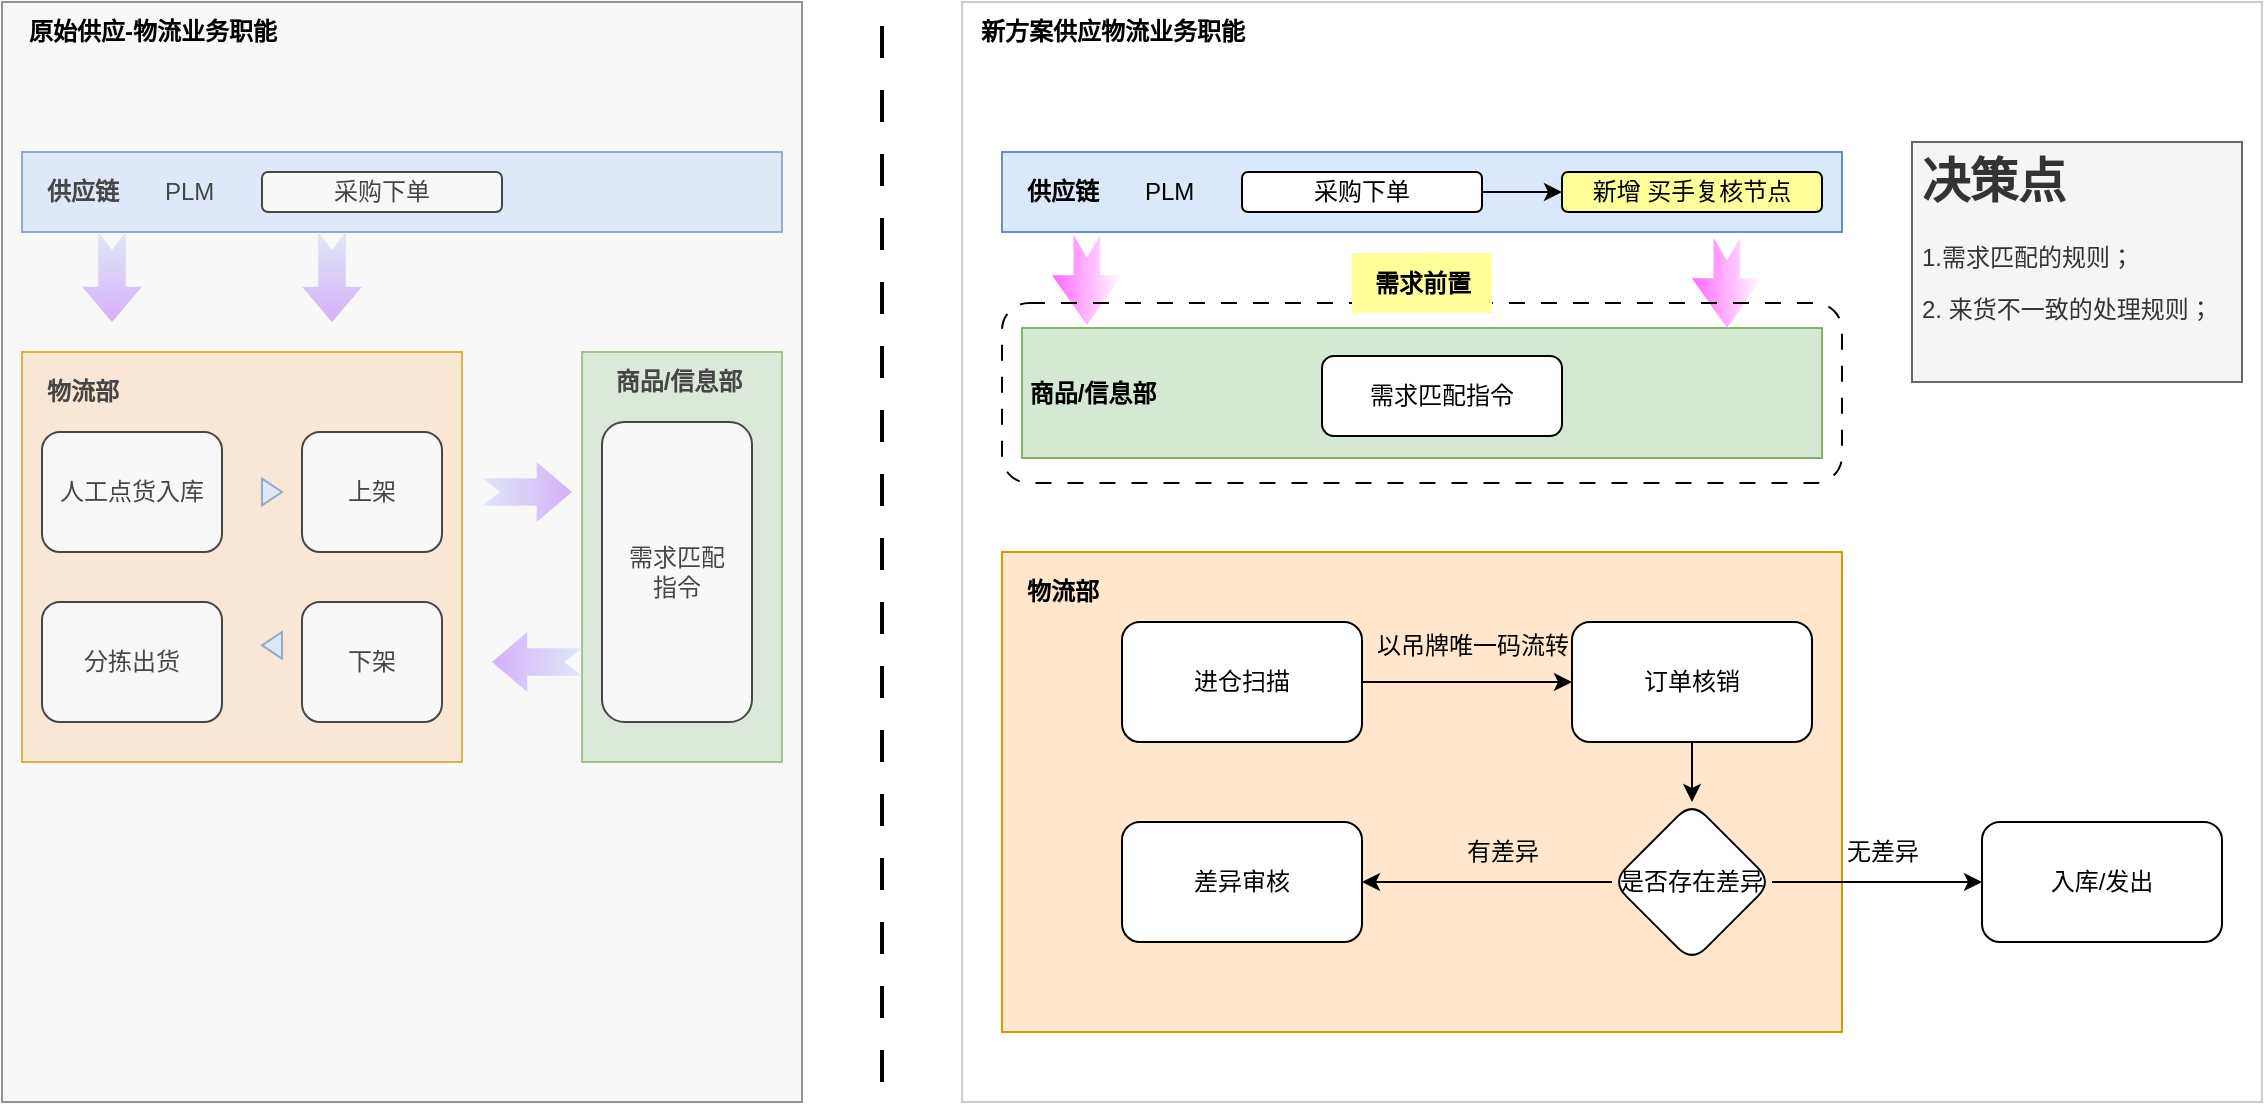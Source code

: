 <mxfile version="22.1.7" type="github">
  <diagram name="第 1 页" id="MfdU1NOvAqZ90NUEq-HO">
    <mxGraphModel dx="1655" dy="1004" grid="1" gridSize="10" guides="1" tooltips="1" connect="1" arrows="1" fold="1" page="1" pageScale="1" pageWidth="850" pageHeight="1100" math="0" shadow="0">
      <root>
        <mxCell id="0" />
        <mxCell id="1" parent="0" />
        <mxCell id="vt--YP0vScYUAHWYGEoM-1" value="" style="rounded=0;whiteSpace=wrap;html=1;strokeColor=#CCCCCC;" vertex="1" parent="1">
          <mxGeometry x="480" width="650" height="550" as="geometry" />
        </mxCell>
        <mxCell id="vt--YP0vScYUAHWYGEoM-2" value="" style="rounded=0;whiteSpace=wrap;html=1;fillColor=#dae8fc;strokeColor=#6c8ebf;" vertex="1" parent="1">
          <mxGeometry x="500" y="75" width="420" height="40" as="geometry" />
        </mxCell>
        <mxCell id="vt--YP0vScYUAHWYGEoM-3" value="供应链" style="text;html=1;align=center;verticalAlign=middle;resizable=0;points=[];autosize=1;strokeColor=none;fillColor=none;fontStyle=1" vertex="1" parent="1">
          <mxGeometry x="500" y="80" width="60" height="30" as="geometry" />
        </mxCell>
        <mxCell id="vt--YP0vScYUAHWYGEoM-4" value="PLM&amp;nbsp;" style="text;html=1;align=center;verticalAlign=middle;resizable=0;points=[];autosize=1;strokeColor=none;fillColor=none;" vertex="1" parent="1">
          <mxGeometry x="560" y="80" width="50" height="30" as="geometry" />
        </mxCell>
        <mxCell id="vt--YP0vScYUAHWYGEoM-8" value="" style="rounded=0;whiteSpace=wrap;html=1;fillColor=#ffe6cc;strokeColor=#d79b00;" vertex="1" parent="1">
          <mxGeometry x="500" y="275" width="420" height="240" as="geometry" />
        </mxCell>
        <mxCell id="vt--YP0vScYUAHWYGEoM-9" value="物流部" style="text;html=1;align=center;verticalAlign=middle;resizable=0;points=[];autosize=1;strokeColor=none;fillColor=none;fontStyle=1" vertex="1" parent="1">
          <mxGeometry x="500" y="280" width="60" height="30" as="geometry" />
        </mxCell>
        <mxCell id="vt--YP0vScYUAHWYGEoM-12" value="" style="edgeStyle=orthogonalEdgeStyle;rounded=0;orthogonalLoop=1;jettySize=auto;html=1;" edge="1" parent="1" source="vt--YP0vScYUAHWYGEoM-13" target="vt--YP0vScYUAHWYGEoM-18">
          <mxGeometry relative="1" as="geometry" />
        </mxCell>
        <mxCell id="vt--YP0vScYUAHWYGEoM-13" value="订单核销" style="rounded=1;whiteSpace=wrap;html=1;" vertex="1" parent="1">
          <mxGeometry x="785" y="310" width="120" height="60" as="geometry" />
        </mxCell>
        <mxCell id="vt--YP0vScYUAHWYGEoM-61" value="" style="edgeStyle=orthogonalEdgeStyle;rounded=0;orthogonalLoop=1;jettySize=auto;html=1;" edge="1" parent="1" source="vt--YP0vScYUAHWYGEoM-14" target="vt--YP0vScYUAHWYGEoM-60">
          <mxGeometry relative="1" as="geometry" />
        </mxCell>
        <mxCell id="vt--YP0vScYUAHWYGEoM-14" value="采购下单" style="rounded=1;whiteSpace=wrap;html=1;" vertex="1" parent="1">
          <mxGeometry x="620" y="85" width="120" height="20" as="geometry" />
        </mxCell>
        <mxCell id="vt--YP0vScYUAHWYGEoM-15" value="以吊牌唯一码流转" style="text;html=1;align=center;verticalAlign=middle;resizable=0;points=[];autosize=1;strokeColor=none;fillColor=none;" vertex="1" parent="1">
          <mxGeometry x="675" y="306.66" width="120" height="30" as="geometry" />
        </mxCell>
        <mxCell id="vt--YP0vScYUAHWYGEoM-16" value="" style="edgeStyle=orthogonalEdgeStyle;rounded=0;orthogonalLoop=1;jettySize=auto;html=1;" edge="1" parent="1" source="vt--YP0vScYUAHWYGEoM-18" target="vt--YP0vScYUAHWYGEoM-19">
          <mxGeometry relative="1" as="geometry" />
        </mxCell>
        <mxCell id="vt--YP0vScYUAHWYGEoM-17" value="" style="edgeStyle=orthogonalEdgeStyle;rounded=0;orthogonalLoop=1;jettySize=auto;html=1;" edge="1" parent="1" source="vt--YP0vScYUAHWYGEoM-18" target="vt--YP0vScYUAHWYGEoM-20">
          <mxGeometry relative="1" as="geometry" />
        </mxCell>
        <mxCell id="vt--YP0vScYUAHWYGEoM-18" value="是否存在差异" style="rhombus;whiteSpace=wrap;html=1;rounded=1;" vertex="1" parent="1">
          <mxGeometry x="805" y="400" width="80" height="80" as="geometry" />
        </mxCell>
        <mxCell id="vt--YP0vScYUAHWYGEoM-19" value="入库/发出" style="whiteSpace=wrap;html=1;rounded=1;" vertex="1" parent="1">
          <mxGeometry x="990" y="410" width="120" height="60" as="geometry" />
        </mxCell>
        <mxCell id="vt--YP0vScYUAHWYGEoM-20" value="差异审核" style="whiteSpace=wrap;html=1;rounded=1;" vertex="1" parent="1">
          <mxGeometry x="560" y="410" width="120" height="60" as="geometry" />
        </mxCell>
        <mxCell id="vt--YP0vScYUAHWYGEoM-21" value="" style="rounded=0;whiteSpace=wrap;html=1;fillColor=#d5e8d4;strokeColor=#82b366;" vertex="1" parent="1">
          <mxGeometry x="510" y="163" width="400" height="65" as="geometry" />
        </mxCell>
        <mxCell id="vt--YP0vScYUAHWYGEoM-29" value="" style="rounded=0;whiteSpace=wrap;html=1;gradientColor=none;strokeColor=#CCCCCC;" vertex="1" parent="1">
          <mxGeometry width="400" height="550" as="geometry" />
        </mxCell>
        <mxCell id="vt--YP0vScYUAHWYGEoM-30" value="" style="rounded=0;whiteSpace=wrap;html=1;fillColor=#dae8fc;strokeColor=#6c8ebf;" vertex="1" parent="1">
          <mxGeometry x="10" y="75" width="380" height="40" as="geometry" />
        </mxCell>
        <mxCell id="vt--YP0vScYUAHWYGEoM-31" value="供应链" style="text;html=1;align=center;verticalAlign=middle;resizable=0;points=[];autosize=1;strokeColor=none;fillColor=none;fontStyle=1" vertex="1" parent="1">
          <mxGeometry x="10" y="80" width="60" height="30" as="geometry" />
        </mxCell>
        <mxCell id="vt--YP0vScYUAHWYGEoM-32" value="PLM&amp;nbsp;" style="text;html=1;align=center;verticalAlign=middle;resizable=0;points=[];autosize=1;strokeColor=none;fillColor=none;" vertex="1" parent="1">
          <mxGeometry x="70" y="80" width="50" height="30" as="geometry" />
        </mxCell>
        <mxCell id="vt--YP0vScYUAHWYGEoM-33" value="采购下单" style="rounded=1;whiteSpace=wrap;html=1;" vertex="1" parent="1">
          <mxGeometry x="130" y="85" width="120" height="20" as="geometry" />
        </mxCell>
        <mxCell id="vt--YP0vScYUAHWYGEoM-36" value="" style="rounded=0;whiteSpace=wrap;html=1;fillColor=#d5e8d4;strokeColor=#82b366;" vertex="1" parent="1">
          <mxGeometry x="290" y="175" width="100" height="205" as="geometry" />
        </mxCell>
        <mxCell id="vt--YP0vScYUAHWYGEoM-37" value="商品/信息部" style="text;html=1;align=center;verticalAlign=middle;resizable=0;points=[];autosize=1;strokeColor=none;fillColor=none;fontStyle=1" vertex="1" parent="1">
          <mxGeometry x="292.5" y="175" width="90" height="30" as="geometry" />
        </mxCell>
        <mxCell id="vt--YP0vScYUAHWYGEoM-40" value="需求匹配&lt;br&gt;指令" style="rounded=1;whiteSpace=wrap;html=1;" vertex="1" parent="1">
          <mxGeometry x="300" y="210" width="75" height="150" as="geometry" />
        </mxCell>
        <mxCell id="vt--YP0vScYUAHWYGEoM-41" value="" style="rounded=0;whiteSpace=wrap;html=1;fillColor=#ffe6cc;strokeColor=#d79b00;" vertex="1" parent="1">
          <mxGeometry x="10" y="175" width="220" height="205" as="geometry" />
        </mxCell>
        <mxCell id="vt--YP0vScYUAHWYGEoM-42" value="物流部" style="text;html=1;align=center;verticalAlign=middle;resizable=0;points=[];autosize=1;strokeColor=none;fillColor=none;fontStyle=1" vertex="1" parent="1">
          <mxGeometry x="10" y="180" width="60" height="30" as="geometry" />
        </mxCell>
        <mxCell id="vt--YP0vScYUAHWYGEoM-44" value="人工点货入库" style="rounded=1;whiteSpace=wrap;html=1;" vertex="1" parent="1">
          <mxGeometry x="20" y="215" width="90" height="60" as="geometry" />
        </mxCell>
        <mxCell id="vt--YP0vScYUAHWYGEoM-46" value="上架" style="rounded=1;whiteSpace=wrap;html=1;" vertex="1" parent="1">
          <mxGeometry x="150" y="215" width="70" height="60" as="geometry" />
        </mxCell>
        <mxCell id="vt--YP0vScYUAHWYGEoM-47" value="下架" style="rounded=1;whiteSpace=wrap;html=1;" vertex="1" parent="1">
          <mxGeometry x="150" y="300" width="70" height="60" as="geometry" />
        </mxCell>
        <mxCell id="vt--YP0vScYUAHWYGEoM-48" value="分拣出货" style="rounded=1;whiteSpace=wrap;html=1;" vertex="1" parent="1">
          <mxGeometry x="20" y="300" width="90" height="60" as="geometry" />
        </mxCell>
        <mxCell id="vt--YP0vScYUAHWYGEoM-49" value="" style="triangle;whiteSpace=wrap;html=1;fillColor=#dae8fc;strokeColor=#6c8ebf;" vertex="1" parent="1">
          <mxGeometry x="130" y="238.34" width="10" height="13.33" as="geometry" />
        </mxCell>
        <mxCell id="vt--YP0vScYUAHWYGEoM-51" value="" style="triangle;whiteSpace=wrap;html=1;fillColor=#dae8fc;strokeColor=#6c8ebf;flipH=1;" vertex="1" parent="1">
          <mxGeometry x="130" y="315" width="10" height="13.33" as="geometry" />
        </mxCell>
        <mxCell id="vt--YP0vScYUAHWYGEoM-52" value="" style="html=1;shadow=0;dashed=0;align=center;verticalAlign=middle;shape=mxgraph.arrows2.arrow;dy=0.54;dx=17.64;notch=9.05;flipV=1;flipH=1;direction=north;fillColor=#dae8fc;strokeColor=none;gradientColor=#CC99FF;gradientDirection=east;" vertex="1" parent="1">
          <mxGeometry x="40" y="115" width="30" height="45" as="geometry" />
        </mxCell>
        <mxCell id="vt--YP0vScYUAHWYGEoM-54" value="" style="html=1;shadow=0;dashed=0;align=center;verticalAlign=middle;shape=mxgraph.arrows2.arrow;dy=0.54;dx=17.64;notch=9.05;flipV=1;flipH=1;direction=north;fillColor=#dae8fc;strokeColor=none;gradientColor=#CC99FF;gradientDirection=east;" vertex="1" parent="1">
          <mxGeometry x="150" y="115" width="30" height="45" as="geometry" />
        </mxCell>
        <mxCell id="vt--YP0vScYUAHWYGEoM-55" value="" style="html=1;shadow=0;dashed=0;align=center;verticalAlign=middle;shape=mxgraph.arrows2.arrow;dy=0.54;dx=17.64;notch=9.05;flipV=1;flipH=1;direction=east;fillColor=#dae8fc;strokeColor=none;gradientColor=#CC99FF;gradientDirection=east;" vertex="1" parent="1">
          <mxGeometry x="245" y="315" width="45" height="30" as="geometry" />
        </mxCell>
        <mxCell id="vt--YP0vScYUAHWYGEoM-56" value="" style="html=1;shadow=0;dashed=0;align=center;verticalAlign=middle;shape=mxgraph.arrows2.arrow;dy=0.54;dx=17.64;notch=9.05;flipV=1;flipH=0;direction=east;fillColor=#dae8fc;strokeColor=none;gradientColor=#CC99FF;gradientDirection=east;" vertex="1" parent="1">
          <mxGeometry x="240" y="230.01" width="45" height="30" as="geometry" />
        </mxCell>
        <mxCell id="vt--YP0vScYUAHWYGEoM-57" value="" style="rounded=0;whiteSpace=wrap;html=1;fillColor=#E6E6E6;opacity=30;" vertex="1" parent="1">
          <mxGeometry width="400" height="550" as="geometry" />
        </mxCell>
        <mxCell id="vt--YP0vScYUAHWYGEoM-58" value="原始供应-物流业务职能" style="text;html=1;align=center;verticalAlign=middle;resizable=0;points=[];autosize=1;strokeColor=none;fillColor=none;fontStyle=1" vertex="1" parent="1">
          <mxGeometry width="150" height="30" as="geometry" />
        </mxCell>
        <mxCell id="vt--YP0vScYUAHWYGEoM-59" value="新方案供应物流业务职能" style="text;html=1;align=center;verticalAlign=middle;resizable=0;points=[];autosize=1;strokeColor=none;fillColor=none;fontStyle=1" vertex="1" parent="1">
          <mxGeometry x="475" width="160" height="30" as="geometry" />
        </mxCell>
        <mxCell id="vt--YP0vScYUAHWYGEoM-60" value="新增 买手复核节点" style="rounded=1;whiteSpace=wrap;html=1;fillColor=#FFFF99;" vertex="1" parent="1">
          <mxGeometry x="780" y="85" width="130" height="20" as="geometry" />
        </mxCell>
        <mxCell id="vt--YP0vScYUAHWYGEoM-62" value="商品/信息部" style="text;html=1;align=center;verticalAlign=middle;resizable=0;points=[];autosize=1;strokeColor=none;fillColor=none;fontStyle=1" vertex="1" parent="1">
          <mxGeometry x="500" y="180.5" width="90" height="30" as="geometry" />
        </mxCell>
        <mxCell id="vt--YP0vScYUAHWYGEoM-63" value="需求匹配指令" style="rounded=1;whiteSpace=wrap;html=1;" vertex="1" parent="1">
          <mxGeometry x="660" y="177" width="120" height="40" as="geometry" />
        </mxCell>
        <mxCell id="vt--YP0vScYUAHWYGEoM-64" value="" style="html=1;shadow=0;dashed=0;align=center;verticalAlign=middle;shape=mxgraph.arrows2.arrow;dy=0.62;dx=24.91;notch=11.26;direction=south;strokeColor=none;gradientColor=#FF66FF;fillColor=default;" vertex="1" parent="1">
          <mxGeometry x="525" y="116.5" width="35" height="45" as="geometry" />
        </mxCell>
        <mxCell id="vt--YP0vScYUAHWYGEoM-65" value="" style="html=1;shadow=0;dashed=0;align=center;verticalAlign=middle;shape=mxgraph.arrows2.arrow;dy=0.62;dx=24.91;notch=11.26;direction=south;strokeColor=none;gradientColor=#FF66FF;fillColor=default;" vertex="1" parent="1">
          <mxGeometry x="845" y="118" width="35" height="45" as="geometry" />
        </mxCell>
        <mxCell id="vt--YP0vScYUAHWYGEoM-66" value="" style="rounded=1;whiteSpace=wrap;html=1;dashed=1;dashPattern=8 8;fillColor=none;" vertex="1" parent="1">
          <mxGeometry x="500" y="150.5" width="420" height="90" as="geometry" />
        </mxCell>
        <mxCell id="vt--YP0vScYUAHWYGEoM-67" value="需求前置" style="text;html=1;align=center;verticalAlign=middle;resizable=0;points=[];autosize=1;strokeColor=none;fillColor=#FFFF99;fontStyle=1" vertex="1" parent="1">
          <mxGeometry x="675" y="125.5" width="70" height="30" as="geometry" />
        </mxCell>
        <mxCell id="vt--YP0vScYUAHWYGEoM-70" value="" style="edgeStyle=orthogonalEdgeStyle;rounded=0;orthogonalLoop=1;jettySize=auto;html=1;entryX=0;entryY=0.5;entryDx=0;entryDy=0;" edge="1" parent="1" source="vt--YP0vScYUAHWYGEoM-68" target="vt--YP0vScYUAHWYGEoM-13">
          <mxGeometry relative="1" as="geometry" />
        </mxCell>
        <mxCell id="vt--YP0vScYUAHWYGEoM-68" value="进仓扫描" style="rounded=1;whiteSpace=wrap;html=1;" vertex="1" parent="1">
          <mxGeometry x="560" y="310" width="120" height="60" as="geometry" />
        </mxCell>
        <mxCell id="vt--YP0vScYUAHWYGEoM-71" value="无差异" style="text;html=1;align=center;verticalAlign=middle;resizable=0;points=[];autosize=1;strokeColor=none;fillColor=none;" vertex="1" parent="1">
          <mxGeometry x="910" y="410" width="60" height="30" as="geometry" />
        </mxCell>
        <mxCell id="vt--YP0vScYUAHWYGEoM-72" value="有差异" style="text;html=1;align=center;verticalAlign=middle;resizable=0;points=[];autosize=1;strokeColor=none;fillColor=none;" vertex="1" parent="1">
          <mxGeometry x="720" y="410" width="60" height="30" as="geometry" />
        </mxCell>
        <mxCell id="vt--YP0vScYUAHWYGEoM-73" value="&lt;h1&gt;决策点&lt;/h1&gt;&lt;p&gt;1.&lt;span style=&quot;background-color: initial;&quot;&gt;需求匹配的规则；&lt;/span&gt;&lt;/p&gt;&lt;p&gt;&lt;span style=&quot;background-color: initial;&quot;&gt;2. 来货不一致的处理规则；&lt;/span&gt;&lt;/p&gt;&lt;p&gt;&lt;span style=&quot;background-color: initial;&quot;&gt;&lt;br&gt;&lt;/span&gt;&lt;/p&gt;" style="text;html=1;strokeColor=#666666;fillColor=#f5f5f5;spacing=5;spacingTop=-20;whiteSpace=wrap;overflow=hidden;rounded=0;fontColor=#333333;" vertex="1" parent="1">
          <mxGeometry x="955" y="70" width="165" height="120" as="geometry" />
        </mxCell>
        <mxCell id="vt--YP0vScYUAHWYGEoM-74" value="" style="endArrow=none;html=1;rounded=0;dashed=1;dashPattern=8 8;strokeWidth=2;" edge="1" parent="1">
          <mxGeometry width="50" height="50" relative="1" as="geometry">
            <mxPoint x="440" y="540" as="sourcePoint" />
            <mxPoint x="440" as="targetPoint" />
            <Array as="points">
              <mxPoint x="440" y="70" />
            </Array>
          </mxGeometry>
        </mxCell>
      </root>
    </mxGraphModel>
  </diagram>
</mxfile>
